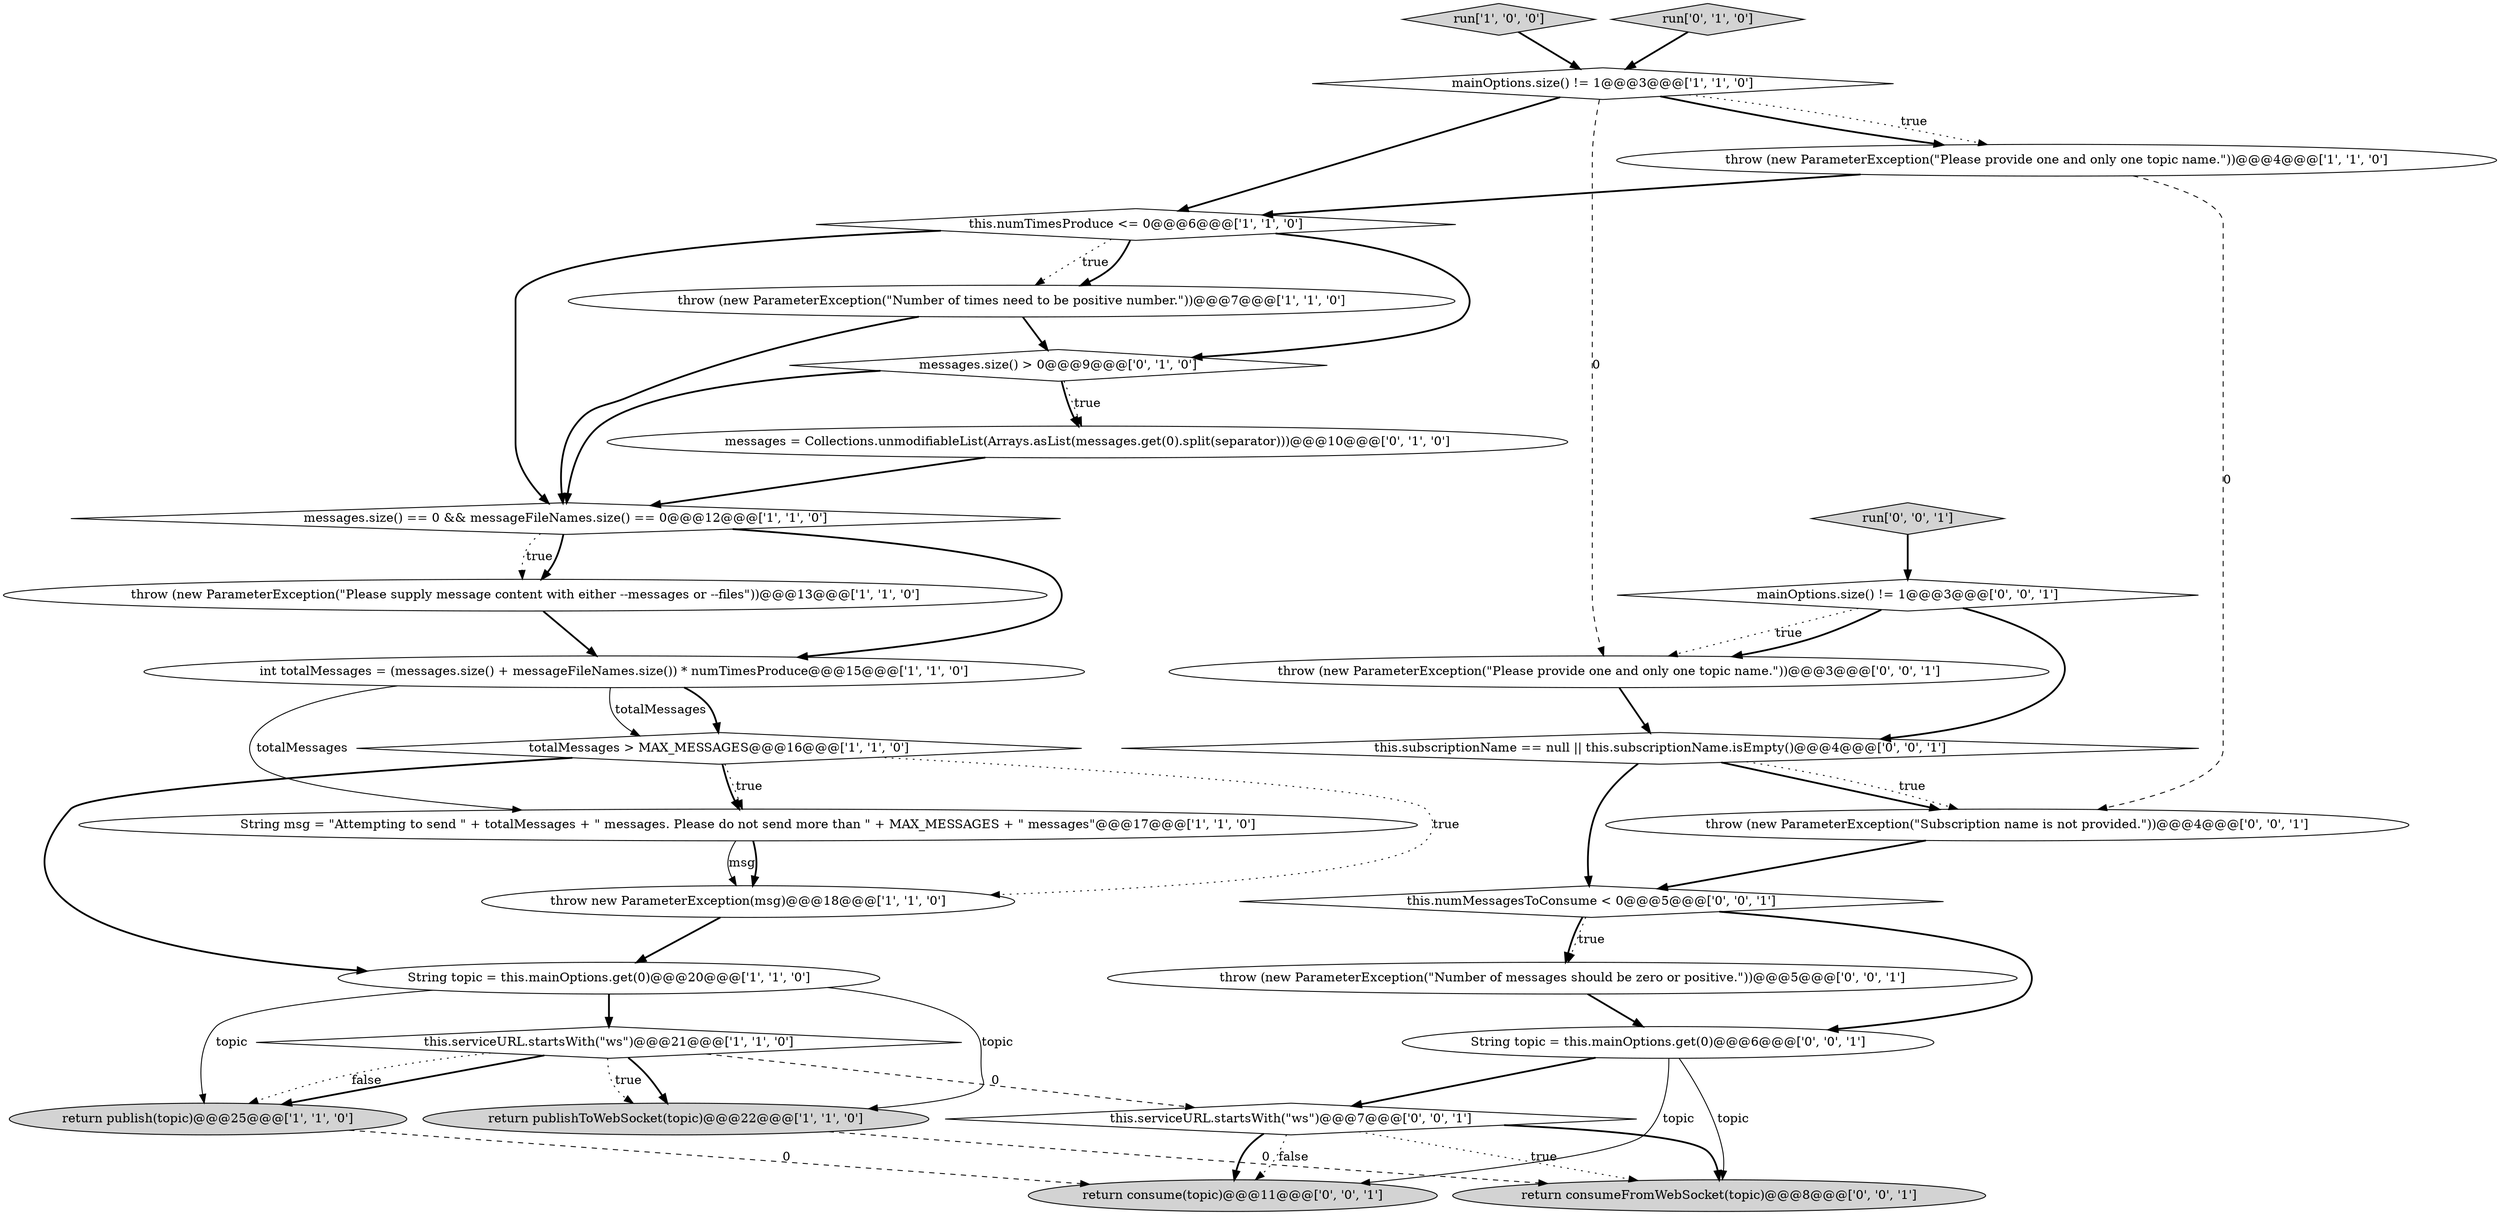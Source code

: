 digraph {
15 [style = filled, label = "messages.size() > 0@@@9@@@['0', '1', '0']", fillcolor = white, shape = diamond image = "AAA1AAABBB2BBB"];
5 [style = filled, label = "mainOptions.size() != 1@@@3@@@['1', '1', '0']", fillcolor = white, shape = diamond image = "AAA0AAABBB1BBB"];
19 [style = filled, label = "throw (new ParameterException(\"Number of messages should be zero or positive.\"))@@@5@@@['0', '0', '1']", fillcolor = white, shape = ellipse image = "AAA0AAABBB3BBB"];
4 [style = filled, label = "return publish(topic)@@@25@@@['1', '1', '0']", fillcolor = lightgray, shape = ellipse image = "AAA0AAABBB1BBB"];
13 [style = filled, label = "throw (new ParameterException(\"Please supply message content with either --messages or --files\"))@@@13@@@['1', '1', '0']", fillcolor = white, shape = ellipse image = "AAA0AAABBB1BBB"];
18 [style = filled, label = "this.numMessagesToConsume < 0@@@5@@@['0', '0', '1']", fillcolor = white, shape = diamond image = "AAA0AAABBB3BBB"];
0 [style = filled, label = "messages.size() == 0 && messageFileNames.size() == 0@@@12@@@['1', '1', '0']", fillcolor = white, shape = diamond image = "AAA0AAABBB1BBB"];
2 [style = filled, label = "run['1', '0', '0']", fillcolor = lightgray, shape = diamond image = "AAA0AAABBB1BBB"];
21 [style = filled, label = "this.subscriptionName == null || this.subscriptionName.isEmpty()@@@4@@@['0', '0', '1']", fillcolor = white, shape = diamond image = "AAA0AAABBB3BBB"];
17 [style = filled, label = "run['0', '1', '0']", fillcolor = lightgray, shape = diamond image = "AAA0AAABBB2BBB"];
6 [style = filled, label = "this.numTimesProduce <= 0@@@6@@@['1', '1', '0']", fillcolor = white, shape = diamond image = "AAA0AAABBB1BBB"];
27 [style = filled, label = "run['0', '0', '1']", fillcolor = lightgray, shape = diamond image = "AAA0AAABBB3BBB"];
7 [style = filled, label = "throw new ParameterException(msg)@@@18@@@['1', '1', '0']", fillcolor = white, shape = ellipse image = "AAA0AAABBB1BBB"];
1 [style = filled, label = "throw (new ParameterException(\"Number of times need to be positive number.\"))@@@7@@@['1', '1', '0']", fillcolor = white, shape = ellipse image = "AAA0AAABBB1BBB"];
14 [style = filled, label = "throw (new ParameterException(\"Please provide one and only one topic name.\"))@@@4@@@['1', '1', '0']", fillcolor = white, shape = ellipse image = "AAA0AAABBB1BBB"];
23 [style = filled, label = "mainOptions.size() != 1@@@3@@@['0', '0', '1']", fillcolor = white, shape = diamond image = "AAA0AAABBB3BBB"];
11 [style = filled, label = "String msg = \"Attempting to send \" + totalMessages + \" messages. Please do not send more than \" + MAX_MESSAGES + \" messages\"@@@17@@@['1', '1', '0']", fillcolor = white, shape = ellipse image = "AAA0AAABBB1BBB"];
24 [style = filled, label = "return consume(topic)@@@11@@@['0', '0', '1']", fillcolor = lightgray, shape = ellipse image = "AAA0AAABBB3BBB"];
8 [style = filled, label = "this.serviceURL.startsWith(\"ws\")@@@21@@@['1', '1', '0']", fillcolor = white, shape = diamond image = "AAA0AAABBB1BBB"];
3 [style = filled, label = "return publishToWebSocket(topic)@@@22@@@['1', '1', '0']", fillcolor = lightgray, shape = ellipse image = "AAA0AAABBB1BBB"];
10 [style = filled, label = "String topic = this.mainOptions.get(0)@@@20@@@['1', '1', '0']", fillcolor = white, shape = ellipse image = "AAA0AAABBB1BBB"];
9 [style = filled, label = "totalMessages > MAX_MESSAGES@@@16@@@['1', '1', '0']", fillcolor = white, shape = diamond image = "AAA0AAABBB1BBB"];
22 [style = filled, label = "return consumeFromWebSocket(topic)@@@8@@@['0', '0', '1']", fillcolor = lightgray, shape = ellipse image = "AAA0AAABBB3BBB"];
25 [style = filled, label = "throw (new ParameterException(\"Subscription name is not provided.\"))@@@4@@@['0', '0', '1']", fillcolor = white, shape = ellipse image = "AAA0AAABBB3BBB"];
26 [style = filled, label = "this.serviceURL.startsWith(\"ws\")@@@7@@@['0', '0', '1']", fillcolor = white, shape = diamond image = "AAA0AAABBB3BBB"];
16 [style = filled, label = "messages = Collections.unmodifiableList(Arrays.asList(messages.get(0).split(separator)))@@@10@@@['0', '1', '0']", fillcolor = white, shape = ellipse image = "AAA1AAABBB2BBB"];
20 [style = filled, label = "String topic = this.mainOptions.get(0)@@@6@@@['0', '0', '1']", fillcolor = white, shape = ellipse image = "AAA0AAABBB3BBB"];
28 [style = filled, label = "throw (new ParameterException(\"Please provide one and only one topic name.\"))@@@3@@@['0', '0', '1']", fillcolor = white, shape = ellipse image = "AAA0AAABBB3BBB"];
12 [style = filled, label = "int totalMessages = (messages.size() + messageFileNames.size()) * numTimesProduce@@@15@@@['1', '1', '0']", fillcolor = white, shape = ellipse image = "AAA0AAABBB1BBB"];
28->21 [style = bold, label=""];
5->14 [style = dotted, label="true"];
26->22 [style = bold, label=""];
5->14 [style = bold, label=""];
26->24 [style = bold, label=""];
18->20 [style = bold, label=""];
9->11 [style = bold, label=""];
8->4 [style = bold, label=""];
3->22 [style = dashed, label="0"];
6->15 [style = bold, label=""];
7->10 [style = bold, label=""];
2->5 [style = bold, label=""];
9->7 [style = dotted, label="true"];
12->9 [style = solid, label="totalMessages"];
19->20 [style = bold, label=""];
12->11 [style = solid, label="totalMessages"];
9->11 [style = dotted, label="true"];
6->0 [style = bold, label=""];
5->28 [style = dashed, label="0"];
10->8 [style = bold, label=""];
16->0 [style = bold, label=""];
6->1 [style = dotted, label="true"];
27->23 [style = bold, label=""];
0->13 [style = dotted, label="true"];
20->22 [style = solid, label="topic"];
25->18 [style = bold, label=""];
0->13 [style = bold, label=""];
11->7 [style = solid, label="msg"];
10->4 [style = solid, label="topic"];
8->3 [style = bold, label=""];
11->7 [style = bold, label=""];
8->4 [style = dotted, label="false"];
12->9 [style = bold, label=""];
23->21 [style = bold, label=""];
21->25 [style = bold, label=""];
13->12 [style = bold, label=""];
15->0 [style = bold, label=""];
14->25 [style = dashed, label="0"];
0->12 [style = bold, label=""];
10->3 [style = solid, label="topic"];
18->19 [style = bold, label=""];
21->18 [style = bold, label=""];
8->26 [style = dashed, label="0"];
15->16 [style = bold, label=""];
18->19 [style = dotted, label="true"];
14->6 [style = bold, label=""];
1->15 [style = bold, label=""];
15->16 [style = dotted, label="true"];
8->3 [style = dotted, label="true"];
23->28 [style = dotted, label="true"];
26->24 [style = dotted, label="false"];
23->28 [style = bold, label=""];
20->24 [style = solid, label="topic"];
20->26 [style = bold, label=""];
26->22 [style = dotted, label="true"];
6->1 [style = bold, label=""];
17->5 [style = bold, label=""];
21->25 [style = dotted, label="true"];
5->6 [style = bold, label=""];
9->10 [style = bold, label=""];
1->0 [style = bold, label=""];
4->24 [style = dashed, label="0"];
}
